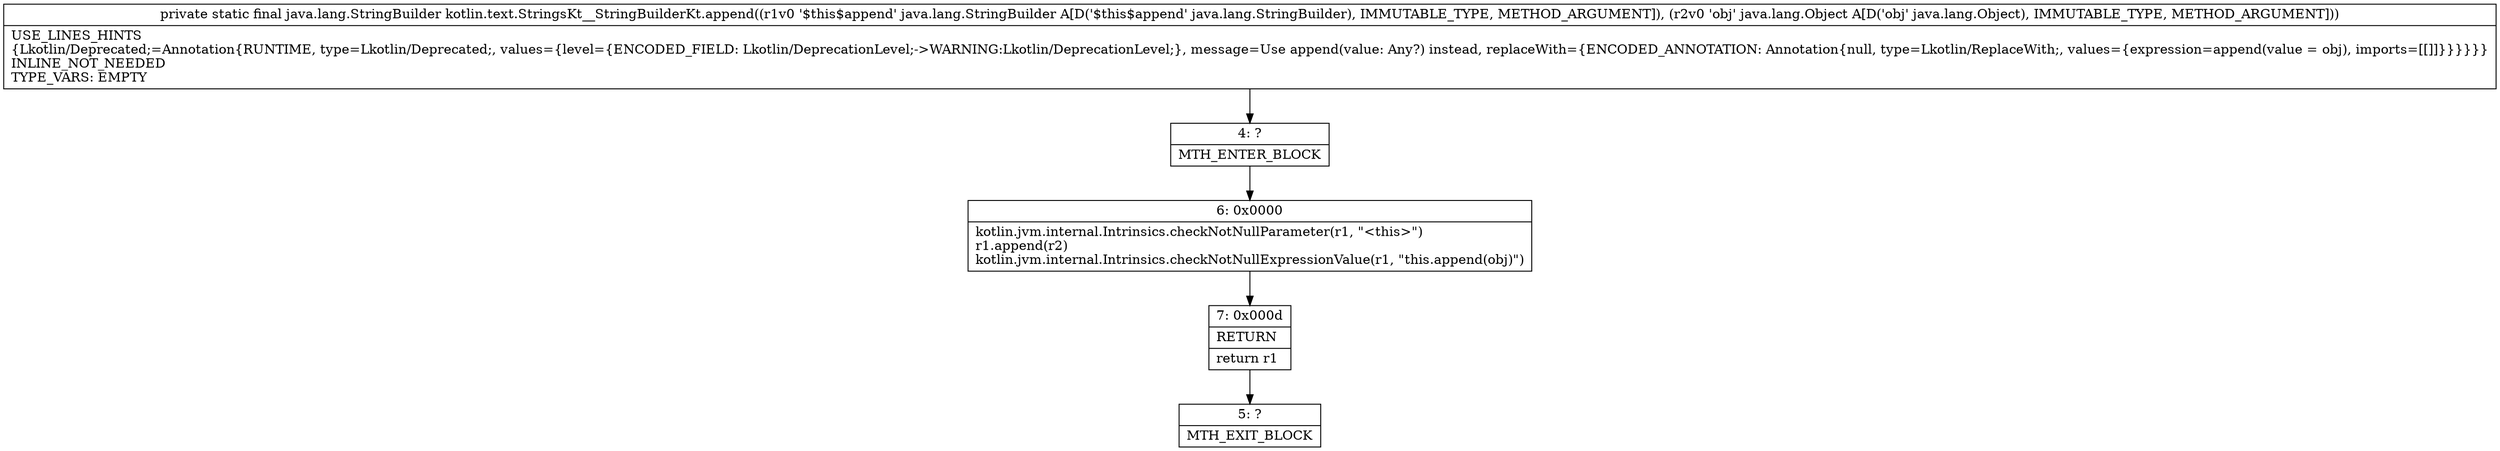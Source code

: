 digraph "CFG forkotlin.text.StringsKt__StringBuilderKt.append(Ljava\/lang\/StringBuilder;Ljava\/lang\/Object;)Ljava\/lang\/StringBuilder;" {
Node_4 [shape=record,label="{4\:\ ?|MTH_ENTER_BLOCK\l}"];
Node_6 [shape=record,label="{6\:\ 0x0000|kotlin.jvm.internal.Intrinsics.checkNotNullParameter(r1, \"\<this\>\")\lr1.append(r2)\lkotlin.jvm.internal.Intrinsics.checkNotNullExpressionValue(r1, \"this.append(obj)\")\l}"];
Node_7 [shape=record,label="{7\:\ 0x000d|RETURN\l|return r1\l}"];
Node_5 [shape=record,label="{5\:\ ?|MTH_EXIT_BLOCK\l}"];
MethodNode[shape=record,label="{private static final java.lang.StringBuilder kotlin.text.StringsKt__StringBuilderKt.append((r1v0 '$this$append' java.lang.StringBuilder A[D('$this$append' java.lang.StringBuilder), IMMUTABLE_TYPE, METHOD_ARGUMENT]), (r2v0 'obj' java.lang.Object A[D('obj' java.lang.Object), IMMUTABLE_TYPE, METHOD_ARGUMENT]))  | USE_LINES_HINTS\l\{Lkotlin\/Deprecated;=Annotation\{RUNTIME, type=Lkotlin\/Deprecated;, values=\{level=\{ENCODED_FIELD: Lkotlin\/DeprecationLevel;\-\>WARNING:Lkotlin\/DeprecationLevel;\}, message=Use append(value: Any?) instead, replaceWith=\{ENCODED_ANNOTATION: Annotation\{null, type=Lkotlin\/ReplaceWith;, values=\{expression=append(value = obj), imports=[[]]\}\}\}\}\}\}\lINLINE_NOT_NEEDED\lTYPE_VARS: EMPTY\l}"];
MethodNode -> Node_4;Node_4 -> Node_6;
Node_6 -> Node_7;
Node_7 -> Node_5;
}

